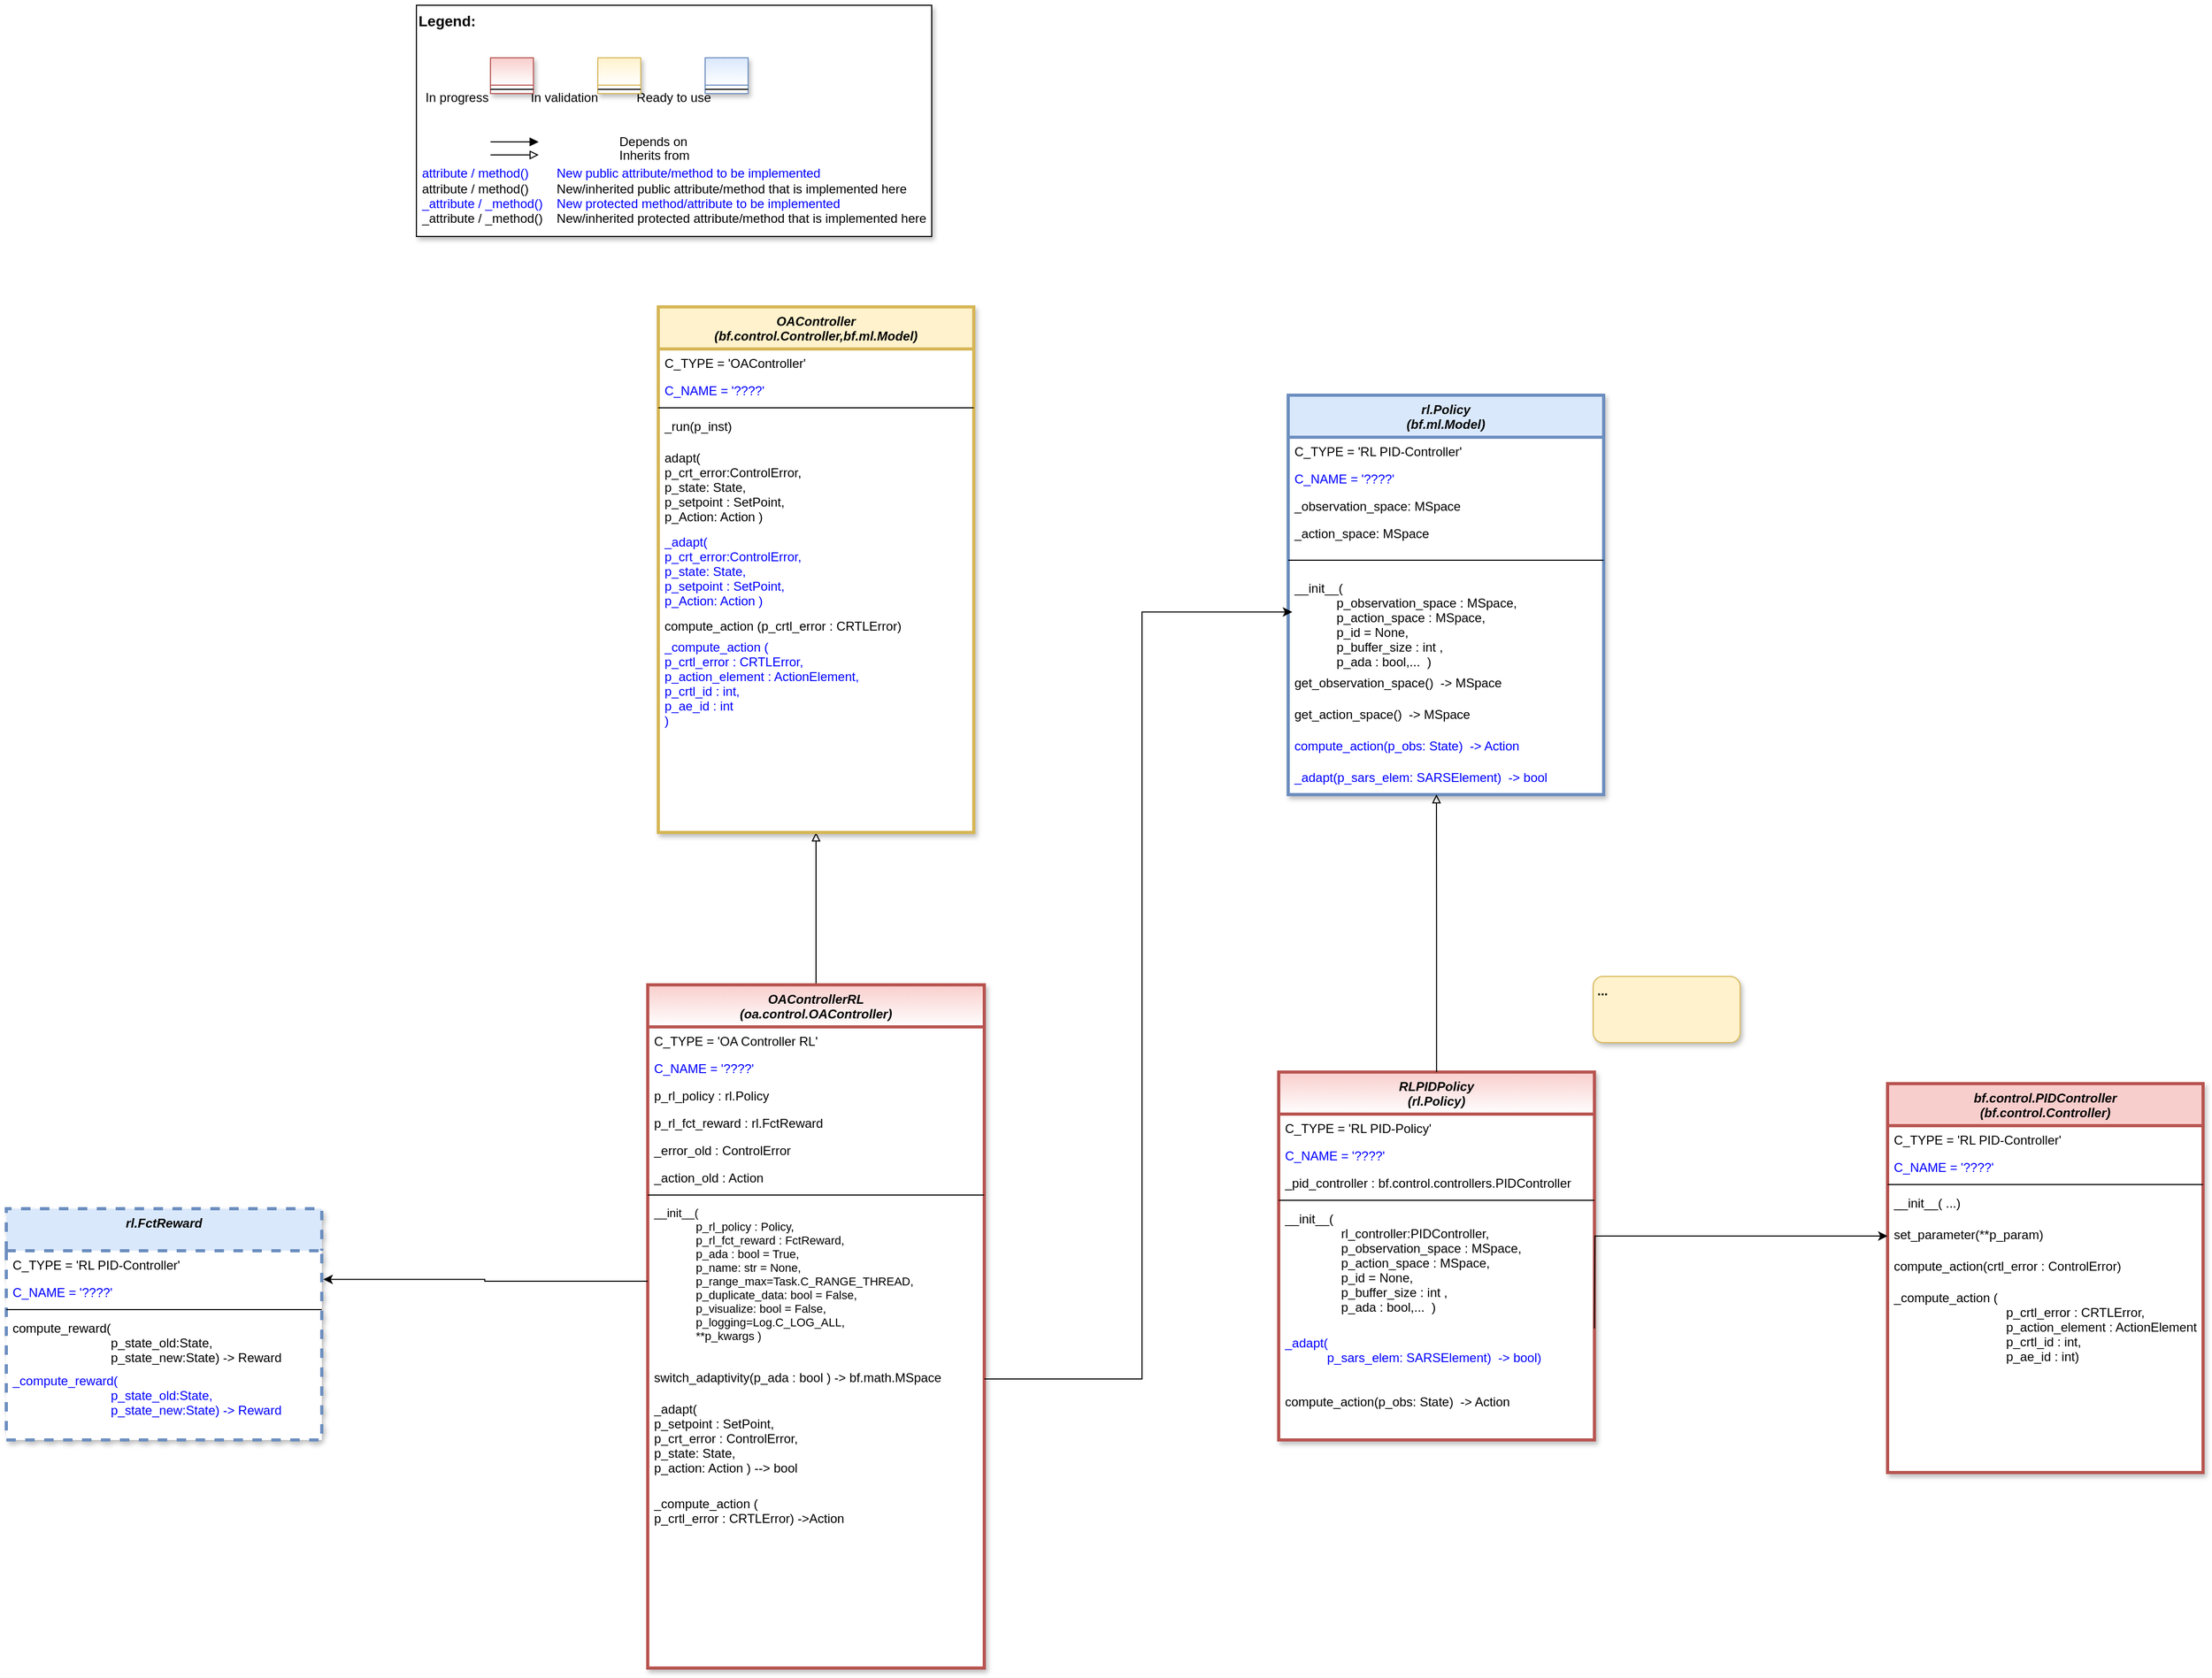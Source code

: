 <mxfile version="24.7.8">
  <diagram id="C5RBs43oDa-KdzZeNtuy" name="Page-1">
    <mxGraphModel dx="4041" dy="1054" grid="1" gridSize="10" guides="1" tooltips="1" connect="1" arrows="1" fold="1" page="1" pageScale="1" pageWidth="2336" pageHeight="1654" math="0" shadow="0">
      <root>
        <mxCell id="WIyWlLk6GJQsqaUBKTNV-0" />
        <mxCell id="WIyWlLk6GJQsqaUBKTNV-1" parent="WIyWlLk6GJQsqaUBKTNV-0" />
        <mxCell id="BeWae3hQQ1d45eF7kmdL-41" value="RLPIDPolicy&#xa;(rl.Policy)" style="swimlane;fontStyle=3;align=center;verticalAlign=top;childLayout=stackLayout;horizontal=1;startSize=40;horizontalStack=0;resizeParent=1;resizeLast=0;collapsible=1;marginBottom=0;rounded=0;shadow=1;strokeWidth=3;fillColor=#f8cecc;strokeColor=#b85450;swimlaneFillColor=#ffffff;gradientColor=#FFFFFF;" parent="WIyWlLk6GJQsqaUBKTNV-1" vertex="1">
          <mxGeometry x="860" y="1055" width="300.21" height="350" as="geometry">
            <mxRectangle x="230" y="140" width="160" height="26" as="alternateBounds" />
          </mxGeometry>
        </mxCell>
        <mxCell id="BeWae3hQQ1d45eF7kmdL-42" value="C_TYPE = &#39;RL PID-Policy&#39;" style="text;align=left;verticalAlign=top;spacingLeft=4;spacingRight=4;overflow=hidden;rotatable=0;points=[[0,0.5],[1,0.5]];portConstraint=eastwest;fontColor=default;" parent="BeWae3hQQ1d45eF7kmdL-41" vertex="1">
          <mxGeometry y="40" width="300.21" height="26" as="geometry" />
        </mxCell>
        <mxCell id="BeWae3hQQ1d45eF7kmdL-43" value="C_NAME = &#39;????&#39;" style="text;align=left;verticalAlign=top;spacingLeft=4;spacingRight=4;overflow=hidden;rotatable=0;points=[[0,0.5],[1,0.5]];portConstraint=eastwest;fontColor=#0000FF;fillColor=none;" parent="BeWae3hQQ1d45eF7kmdL-41" vertex="1">
          <mxGeometry y="66" width="300.21" height="26" as="geometry" />
        </mxCell>
        <mxCell id="hLljpAVa1X0r8kKFUywM-34" value="_pid_controller : bf.control.controllers.PIDController" style="text;align=left;verticalAlign=top;spacingLeft=4;spacingRight=4;overflow=hidden;rotatable=0;points=[[0,0.5],[1,0.5]];portConstraint=eastwest;fontColor=default;" parent="BeWae3hQQ1d45eF7kmdL-41" vertex="1">
          <mxGeometry y="92" width="300.21" height="26" as="geometry" />
        </mxCell>
        <mxCell id="BeWae3hQQ1d45eF7kmdL-44" value="" style="line;html=1;strokeWidth=1;align=left;verticalAlign=middle;spacingTop=-1;spacingLeft=3;spacingRight=3;rotatable=0;labelPosition=right;points=[];portConstraint=eastwest;" parent="BeWae3hQQ1d45eF7kmdL-41" vertex="1">
          <mxGeometry y="118" width="300.21" height="8" as="geometry" />
        </mxCell>
        <mxCell id="plzq9qEc0_SEy0y6B51N-43" value="__init__(&#xa;                rl_controller:PIDController,&#xa;                p_observation_space : MSpace,&#xa;                p_action_space : MSpace,&#xa;                p_id = None,&#xa;                p_buffer_size : int ,&#xa;                p_ada : bool,...  )&#xa;&#xa;" style="text;align=left;verticalAlign=top;spacingLeft=4;spacingRight=4;overflow=hidden;rotatable=0;points=[[0,0.5],[1,0.5]];portConstraint=eastwest;fontColor=default;" parent="BeWae3hQQ1d45eF7kmdL-41" vertex="1">
          <mxGeometry y="126" width="300.21" height="118" as="geometry" />
        </mxCell>
        <mxCell id="plzq9qEc0_SEy0y6B51N-48" value="_adapt(&#xa;            p_sars_elem: SARSElement)  -&gt; bool)&#xa;        &#xa;" style="text;align=left;verticalAlign=top;spacingLeft=4;spacingRight=4;overflow=hidden;rotatable=0;points=[[0,0.5],[1,0.5]];portConstraint=eastwest;fontColor=#0000ff;" parent="BeWae3hQQ1d45eF7kmdL-41" vertex="1">
          <mxGeometry y="244" width="300.21" height="56" as="geometry" />
        </mxCell>
        <mxCell id="plzq9qEc0_SEy0y6B51N-49" value="compute_action(p_obs: State)  -&gt; Action" style="text;align=left;verticalAlign=top;spacingLeft=4;spacingRight=4;overflow=hidden;rotatable=0;points=[[0,0.5],[1,0.5]];portConstraint=eastwest;fontColor=#000000;" parent="BeWae3hQQ1d45eF7kmdL-41" vertex="1">
          <mxGeometry y="300" width="300.21" height="30" as="geometry" />
        </mxCell>
        <mxCell id="fcJVb3HREh7NScvAmxeq-1" value="&lt;font color=&quot;#000000&quot; size=&quot;1&quot;&gt;&lt;b style=&quot;font-size: 14px&quot;&gt;Legend:&lt;br&gt;&lt;/b&gt;&lt;/font&gt;&lt;br&gt;&lt;br&gt;&lt;br&gt;&lt;font color=&quot;#0000ff&quot; style=&quot;font-size: 6px&quot;&gt;&lt;br&gt;&lt;/font&gt;&lt;span style=&quot;color: rgb(0 , 0 , 0)&quot;&gt;&lt;font style=&quot;font-size: 4px&quot;&gt;&amp;nbsp; &amp;nbsp;&lt;/font&gt;&amp;nbsp;In progress&amp;nbsp; &amp;nbsp; &amp;nbsp; &amp;nbsp; &amp;nbsp; &amp;nbsp; In validation&amp;nbsp; &amp;nbsp; &amp;nbsp; &amp;nbsp; &amp;nbsp; &amp;nbsp;Ready to use&lt;/span&gt;&lt;font color=&quot;#000000&quot;&gt;&amp;nbsp;&lt;br&gt;&lt;/font&gt;&lt;font color=&quot;#0000ff&quot;&gt;&lt;br&gt;&lt;br&gt;&lt;br&gt;&lt;br&gt;&amp;nbsp;attribute / method()&amp;nbsp; &amp;nbsp; &amp;nbsp; &amp;nbsp; New public attribute/method to be implemented&lt;/font&gt;&lt;br&gt;&lt;font color=&quot;#000000&quot;&gt;&amp;nbsp;&lt;/font&gt;&lt;font color=&quot;#000000&quot;&gt;attribute / method()&lt;span&gt; &lt;/span&gt;&amp;nbsp; &amp;nbsp; &amp;nbsp; &amp;nbsp;New/inherited public attribute/method that is implemented here&lt;br&gt;&lt;/font&gt;&lt;font color=&quot;#0000ff&quot;&gt;&amp;nbsp;_attribute /&amp;nbsp;&lt;/font&gt;&lt;font color=&quot;#0000ff&quot;&gt;_method()&amp;nbsp; &amp;nbsp; New protected method/attribute to be implemented&lt;/font&gt;&lt;br&gt;&lt;font color=&quot;#000000&quot;&gt;&amp;nbsp;_attribute / _method()&amp;nbsp; &amp;nbsp; New/inherited protected attribute/method that is implemented here&lt;br&gt;&lt;/font&gt;&lt;font color=&quot;#000000&quot;&gt;&lt;br&gt;&lt;br&gt;&lt;br&gt;&lt;br&gt;&lt;br&gt;&lt;/font&gt;" style="text;html=1;align=left;verticalAlign=top;whiteSpace=wrap;rounded=0;fontColor=#006600;strokeColor=#000000;shadow=1;fillColor=#ffffff;" parent="WIyWlLk6GJQsqaUBKTNV-1" vertex="1">
          <mxGeometry x="40.0" y="40" width="490.0" height="220" as="geometry" />
        </mxCell>
        <mxCell id="fcJVb3HREh7NScvAmxeq-2" value="Depends on" style="endArrow=block;html=1;labelPosition=right;verticalLabelPosition=middle;align=left;verticalAlign=middle;endFill=1;fontSize=12;" parent="WIyWlLk6GJQsqaUBKTNV-1" edge="1">
          <mxGeometry x="-1522.915" y="-2130" width="51.042" height="50" as="geometry">
            <mxPoint x="110.418" y="170.003" as="sourcePoint" />
            <mxPoint x="156.201" y="170.003" as="targetPoint" />
            <mxPoint x="98" as="offset" />
            <Array as="points">
              <mxPoint x="130.835" y="170" />
            </Array>
          </mxGeometry>
        </mxCell>
        <mxCell id="fcJVb3HREh7NScvAmxeq-3" value="Inherits from" style="endArrow=block;html=1;labelPosition=right;verticalLabelPosition=middle;align=left;verticalAlign=middle;endFill=0;fontSize=12;" parent="WIyWlLk6GJQsqaUBKTNV-1" edge="1">
          <mxGeometry x="-1522.915" y="-2130" width="51.042" height="50" as="geometry">
            <mxPoint x="110.418" y="182.385" as="sourcePoint" />
            <mxPoint x="156.201" y="182.385" as="targetPoint" />
            <mxPoint x="98" y="1" as="offset" />
          </mxGeometry>
        </mxCell>
        <mxCell id="fcJVb3HREh7NScvAmxeq-4" value="" style="swimlane;fontStyle=3;align=center;verticalAlign=top;childLayout=stackLayout;horizontal=1;startSize=26;horizontalStack=0;resizeParent=1;resizeLast=0;collapsible=1;marginBottom=0;rounded=0;shadow=1;strokeWidth=1;fillColor=#f8cecc;strokeColor=#b85450;gradientColor=#ffffff;swimlaneFillColor=#ffffff;" parent="WIyWlLk6GJQsqaUBKTNV-1" vertex="1">
          <mxGeometry x="110.418" y="90" width="40.833" height="34" as="geometry">
            <mxRectangle x="230" y="140" width="160" height="26" as="alternateBounds" />
          </mxGeometry>
        </mxCell>
        <mxCell id="fcJVb3HREh7NScvAmxeq-5" value="" style="line;html=1;strokeWidth=1;align=left;verticalAlign=middle;spacingTop=-1;spacingLeft=3;spacingRight=3;rotatable=0;labelPosition=right;points=[];portConstraint=eastwest;" parent="fcJVb3HREh7NScvAmxeq-4" vertex="1">
          <mxGeometry y="26" width="40.833" height="8" as="geometry" />
        </mxCell>
        <mxCell id="fcJVb3HREh7NScvAmxeq-6" value="" style="swimlane;fontStyle=3;align=center;verticalAlign=top;childLayout=stackLayout;horizontal=1;startSize=26;horizontalStack=0;resizeParent=1;resizeLast=0;collapsible=1;marginBottom=0;rounded=0;shadow=1;strokeWidth=1;fillColor=#fff2cc;strokeColor=#d6b656;gradientColor=#ffffff;swimlaneFillColor=#ffffff;" parent="WIyWlLk6GJQsqaUBKTNV-1" vertex="1">
          <mxGeometry x="212.502" y="90" width="40.833" height="34" as="geometry">
            <mxRectangle x="230" y="140" width="160" height="26" as="alternateBounds" />
          </mxGeometry>
        </mxCell>
        <mxCell id="fcJVb3HREh7NScvAmxeq-7" value="" style="line;html=1;strokeWidth=1;align=left;verticalAlign=middle;spacingTop=-1;spacingLeft=3;spacingRight=3;rotatable=0;labelPosition=right;points=[];portConstraint=eastwest;" parent="fcJVb3HREh7NScvAmxeq-6" vertex="1">
          <mxGeometry y="26" width="40.833" height="8" as="geometry" />
        </mxCell>
        <mxCell id="fcJVb3HREh7NScvAmxeq-8" value="" style="swimlane;fontStyle=3;align=center;verticalAlign=top;childLayout=stackLayout;horizontal=1;startSize=26;horizontalStack=0;resizeParent=1;resizeLast=0;collapsible=1;marginBottom=0;rounded=0;shadow=1;strokeWidth=1;fillColor=#dae8fc;strokeColor=#6c8ebf;gradientColor=#ffffff;swimlaneFillColor=#ffffff;" parent="WIyWlLk6GJQsqaUBKTNV-1" vertex="1">
          <mxGeometry x="314.585" y="90" width="40.833" height="34" as="geometry">
            <mxRectangle x="230" y="140" width="160" height="26" as="alternateBounds" />
          </mxGeometry>
        </mxCell>
        <mxCell id="fcJVb3HREh7NScvAmxeq-9" value="" style="line;html=1;strokeWidth=1;align=left;verticalAlign=middle;spacingTop=-1;spacingLeft=3;spacingRight=3;rotatable=0;labelPosition=right;points=[];portConstraint=eastwest;" parent="fcJVb3HREh7NScvAmxeq-8" vertex="1">
          <mxGeometry y="26" width="40.833" height="8" as="geometry" />
        </mxCell>
        <mxCell id="ileNQNyZ_AMet26Fjr1Y-8" value="&lt;b style=&quot;border-color: var(--border-color);&quot;&gt;...&lt;br&gt;&lt;/b&gt;" style="rounded=1;whiteSpace=wrap;html=1;align=left;spacingLeft=2;verticalAlign=top;fillColor=#fff2cc;strokeColor=#d6b656;gradientColor=none;shadow=1;" parent="WIyWlLk6GJQsqaUBKTNV-1" vertex="1">
          <mxGeometry x="1159" y="964" width="139.79" height="63" as="geometry" />
        </mxCell>
        <mxCell id="plzq9qEc0_SEy0y6B51N-12" style="edgeStyle=orthogonalEdgeStyle;rounded=0;orthogonalLoop=1;jettySize=auto;html=1;exitX=0.5;exitY=0;exitDx=0;exitDy=0;entryX=0.5;entryY=1;entryDx=0;entryDy=0;endArrow=block;endFill=0;" parent="WIyWlLk6GJQsqaUBKTNV-1" source="hLljpAVa1X0r8kKFUywM-0" target="plzq9qEc0_SEy0y6B51N-0" edge="1">
          <mxGeometry relative="1" as="geometry" />
        </mxCell>
        <mxCell id="hLljpAVa1X0r8kKFUywM-0" value="OAControllerRL&#xa;(oa.control.OAController)" style="swimlane;fontStyle=3;align=center;verticalAlign=top;childLayout=stackLayout;horizontal=1;startSize=40;horizontalStack=0;resizeParent=1;resizeLast=0;collapsible=1;marginBottom=0;rounded=0;shadow=1;strokeWidth=3;fillColor=#f8cecc;strokeColor=#b85450;swimlaneFillColor=#ffffff;gradientColor=#FFFFFF;" parent="WIyWlLk6GJQsqaUBKTNV-1" vertex="1">
          <mxGeometry x="260" y="972" width="320" height="650" as="geometry">
            <mxRectangle x="230" y="140" width="160" height="26" as="alternateBounds" />
          </mxGeometry>
        </mxCell>
        <mxCell id="hLljpAVa1X0r8kKFUywM-1" value="C_TYPE = &#39;OA Controller RL&#39;" style="text;align=left;verticalAlign=top;spacingLeft=4;spacingRight=4;overflow=hidden;rotatable=0;points=[[0,0.5],[1,0.5]];portConstraint=eastwest;fontColor=default;" parent="hLljpAVa1X0r8kKFUywM-0" vertex="1">
          <mxGeometry y="40" width="320" height="26" as="geometry" />
        </mxCell>
        <mxCell id="hLljpAVa1X0r8kKFUywM-2" value="C_NAME = &#39;????&#39;" style="text;align=left;verticalAlign=top;spacingLeft=4;spacingRight=4;overflow=hidden;rotatable=0;points=[[0,0.5],[1,0.5]];portConstraint=eastwest;fontColor=#0000FF;fillColor=none;" parent="hLljpAVa1X0r8kKFUywM-0" vertex="1">
          <mxGeometry y="66" width="320" height="26" as="geometry" />
        </mxCell>
        <mxCell id="plzq9qEc0_SEy0y6B51N-50" value="p_rl_policy : rl.Policy" style="text;align=left;verticalAlign=top;spacingLeft=4;spacingRight=4;overflow=hidden;rotatable=0;points=[[0,0.5],[1,0.5]];portConstraint=eastwest;fontColor=default;" parent="hLljpAVa1X0r8kKFUywM-0" vertex="1">
          <mxGeometry y="92" width="320" height="26" as="geometry" />
        </mxCell>
        <mxCell id="plzq9qEc0_SEy0y6B51N-52" value="p_rl_fct_reward : rl.FctReward" style="text;align=left;verticalAlign=top;spacingLeft=4;spacingRight=4;overflow=hidden;rotatable=0;points=[[0,0.5],[1,0.5]];portConstraint=eastwest;fontColor=default;" parent="hLljpAVa1X0r8kKFUywM-0" vertex="1">
          <mxGeometry y="118" width="320" height="26" as="geometry" />
        </mxCell>
        <mxCell id="u-WltrXke630lkdW_2Hu-0" value="_error_old : ControlError" style="text;align=left;verticalAlign=top;spacingLeft=4;spacingRight=4;overflow=hidden;rotatable=0;points=[[0,0.5],[1,0.5]];portConstraint=eastwest;fontColor=default;" vertex="1" parent="hLljpAVa1X0r8kKFUywM-0">
          <mxGeometry y="144" width="320" height="26" as="geometry" />
        </mxCell>
        <mxCell id="u-WltrXke630lkdW_2Hu-1" value="_action_old : Action" style="text;align=left;verticalAlign=top;spacingLeft=4;spacingRight=4;overflow=hidden;rotatable=0;points=[[0,0.5],[1,0.5]];portConstraint=eastwest;fontColor=default;" vertex="1" parent="hLljpAVa1X0r8kKFUywM-0">
          <mxGeometry y="170" width="320" height="26" as="geometry" />
        </mxCell>
        <mxCell id="hLljpAVa1X0r8kKFUywM-3" value="" style="line;html=1;strokeWidth=1;align=left;verticalAlign=middle;spacingTop=-1;spacingLeft=3;spacingRight=3;rotatable=0;labelPosition=right;points=[];portConstraint=eastwest;" parent="hLljpAVa1X0r8kKFUywM-0" vertex="1">
          <mxGeometry y="196" width="320" height="8" as="geometry" />
        </mxCell>
        <mxCell id="hLljpAVa1X0r8kKFUywM-37" value="__init__( &#xa;             p_rl_policy : Policy,&#xa;                               p_rl_fct_reward : FctReward,&#xa;                               p_ada : bool = True,&#xa;                               p_name: str = None, &#xa;                               p_range_max=Task.C_RANGE_THREAD, &#xa;                               p_duplicate_data: bool = False, &#xa;                               p_visualize: bool = False, &#xa;                               p_logging=Log.C_LOG_ALL, &#xa;             **p_kwargs )&#xa;&#xa;&#xa;" style="text;align=left;verticalAlign=top;spacingLeft=4;spacingRight=4;overflow=hidden;rotatable=0;points=[[0,0.5],[1,0.5]];portConstraint=eastwest;fontColor=default;fontSize=11;labelBackgroundColor=none;" parent="hLljpAVa1X0r8kKFUywM-0" vertex="1">
          <mxGeometry y="204" width="320" height="156" as="geometry" />
        </mxCell>
        <mxCell id="u-WltrXke630lkdW_2Hu-2" value="switch_adaptivity(p_ada : bool ) -&gt; bf.math.MSpace" style="text;align=left;verticalAlign=top;spacingLeft=4;spacingRight=4;overflow=hidden;rotatable=0;points=[[0,0.5],[1,0.5]];portConstraint=eastwest;fontColor=default;" vertex="1" parent="hLljpAVa1X0r8kKFUywM-0">
          <mxGeometry y="360" width="320" height="30" as="geometry" />
        </mxCell>
        <mxCell id="hLljpAVa1X0r8kKFUywM-38" value="_adapt(&#xa;p_setpoint : SetPoint,&#xa;p_crt_error : ControlError,&#xa;p_state: State,&#xa;p_action: Action ) --&gt; bool&#xa;" style="text;align=left;verticalAlign=top;spacingLeft=4;spacingRight=4;overflow=hidden;rotatable=0;points=[[0,0.5],[1,0.5]];portConstraint=eastwest;fontColor=default;" parent="hLljpAVa1X0r8kKFUywM-0" vertex="1">
          <mxGeometry y="390" width="320" height="90" as="geometry" />
        </mxCell>
        <mxCell id="plzq9qEc0_SEy0y6B51N-30" value="_compute_action (&#xa;p_crtl_error : CRTLError) -&gt;Action" style="text;align=left;verticalAlign=top;spacingLeft=4;spacingRight=4;overflow=hidden;rotatable=0;points=[[0,0.5],[1,0.5]];portConstraint=eastwest;fontColor=#000000;" parent="hLljpAVa1X0r8kKFUywM-0" vertex="1">
          <mxGeometry y="480" width="320" height="110" as="geometry" />
        </mxCell>
        <mxCell id="hLljpAVa1X0r8kKFUywM-5" value="bf.control.PIDController &#xa;(bf.control.Controller)" style="swimlane;fontStyle=3;align=center;verticalAlign=top;childLayout=stackLayout;horizontal=1;startSize=40;horizontalStack=0;resizeParent=1;resizeLast=0;collapsible=1;marginBottom=0;rounded=0;shadow=1;strokeWidth=3;fillColor=#f8cecc;strokeColor=#b85450;swimlaneFillColor=#ffffff;" parent="WIyWlLk6GJQsqaUBKTNV-1" vertex="1">
          <mxGeometry x="1439" y="1066" width="300" height="370" as="geometry">
            <mxRectangle x="230" y="140" width="160" height="26" as="alternateBounds" />
          </mxGeometry>
        </mxCell>
        <mxCell id="hLljpAVa1X0r8kKFUywM-6" value="C_TYPE = &#39;RL PID-Controller&#39;" style="text;align=left;verticalAlign=top;spacingLeft=4;spacingRight=4;overflow=hidden;rotatable=0;points=[[0,0.5],[1,0.5]];portConstraint=eastwest;fontColor=default;" parent="hLljpAVa1X0r8kKFUywM-5" vertex="1">
          <mxGeometry y="40" width="300" height="26" as="geometry" />
        </mxCell>
        <mxCell id="hLljpAVa1X0r8kKFUywM-7" value="C_NAME = &#39;????&#39;" style="text;align=left;verticalAlign=top;spacingLeft=4;spacingRight=4;overflow=hidden;rotatable=0;points=[[0,0.5],[1,0.5]];portConstraint=eastwest;fontColor=#0000FF;fillColor=none;" parent="hLljpAVa1X0r8kKFUywM-5" vertex="1">
          <mxGeometry y="66" width="300" height="26" as="geometry" />
        </mxCell>
        <mxCell id="hLljpAVa1X0r8kKFUywM-8" value="" style="line;html=1;strokeWidth=1;align=left;verticalAlign=middle;spacingTop=-1;spacingLeft=3;spacingRight=3;rotatable=0;labelPosition=right;points=[];portConstraint=eastwest;" parent="hLljpAVa1X0r8kKFUywM-5" vertex="1">
          <mxGeometry y="92" width="300" height="8" as="geometry" />
        </mxCell>
        <mxCell id="plzq9qEc0_SEy0y6B51N-20" value="__init__( ...)&#xa;&#xa;&#xa;" style="text;align=left;verticalAlign=top;spacingLeft=4;spacingRight=4;overflow=hidden;rotatable=0;points=[[0,0.5],[1,0.5]];portConstraint=eastwest;fontColor=default;" parent="hLljpAVa1X0r8kKFUywM-5" vertex="1">
          <mxGeometry y="100" width="300" height="30" as="geometry" />
        </mxCell>
        <mxCell id="plzq9qEc0_SEy0y6B51N-21" value="set_parameter(**p_param)&#xa;" style="text;align=left;verticalAlign=top;spacingLeft=4;spacingRight=4;overflow=hidden;rotatable=0;points=[[0,0.5],[1,0.5]];portConstraint=eastwest;fontColor=default;" parent="hLljpAVa1X0r8kKFUywM-5" vertex="1">
          <mxGeometry y="130" width="300" height="30" as="geometry" />
        </mxCell>
        <mxCell id="u-WltrXke630lkdW_2Hu-4" value="compute_action(crtl_error : ControlError)" style="text;align=left;verticalAlign=top;spacingLeft=4;spacingRight=4;overflow=hidden;rotatable=0;points=[[0,0.5],[1,0.5]];portConstraint=eastwest;fontColor=default;" vertex="1" parent="hLljpAVa1X0r8kKFUywM-5">
          <mxGeometry y="160" width="300" height="30" as="geometry" />
        </mxCell>
        <mxCell id="plzq9qEc0_SEy0y6B51N-22" value="_compute_action (&#xa;                                p_crtl_error : CRTLError,&#xa;                                p_action_element : ActionElement,&#xa;                                p_crtl_id : int,&#xa;                                p_ae_id : int)&#xa;&#xa;" style="text;align=left;verticalAlign=top;spacingLeft=4;spacingRight=4;overflow=hidden;rotatable=0;points=[[0,0.5],[1,0.5]];portConstraint=eastwest;fontColor=default;" parent="hLljpAVa1X0r8kKFUywM-5" vertex="1">
          <mxGeometry y="190" width="300" height="100" as="geometry" />
        </mxCell>
        <mxCell id="hLljpAVa1X0r8kKFUywM-10" value="rl.Policy&#xa;(bf.ml.Model)" style="swimlane;fontStyle=3;align=center;verticalAlign=top;childLayout=stackLayout;horizontal=1;startSize=40;horizontalStack=0;resizeParent=1;resizeLast=0;collapsible=1;marginBottom=0;rounded=0;shadow=1;strokeWidth=3;fillColor=#dae8fc;strokeColor=#6c8ebf;swimlaneFillColor=#ffffff;" parent="WIyWlLk6GJQsqaUBKTNV-1" vertex="1">
          <mxGeometry x="869" y="411" width="300" height="380" as="geometry">
            <mxRectangle x="230" y="140" width="160" height="26" as="alternateBounds" />
          </mxGeometry>
        </mxCell>
        <mxCell id="hLljpAVa1X0r8kKFUywM-11" value="C_TYPE = &#39;RL PID-Controller&#39;" style="text;align=left;verticalAlign=top;spacingLeft=4;spacingRight=4;overflow=hidden;rotatable=0;points=[[0,0.5],[1,0.5]];portConstraint=eastwest;fontColor=default;" parent="hLljpAVa1X0r8kKFUywM-10" vertex="1">
          <mxGeometry y="40" width="300" height="26" as="geometry" />
        </mxCell>
        <mxCell id="hLljpAVa1X0r8kKFUywM-12" value="C_NAME = &#39;????&#39;&#xa;&#xa;" style="text;align=left;verticalAlign=top;spacingLeft=4;spacingRight=4;overflow=hidden;rotatable=0;points=[[0,0.5],[1,0.5]];portConstraint=eastwest;fontColor=#0000FF;fillColor=none;" parent="hLljpAVa1X0r8kKFUywM-10" vertex="1">
          <mxGeometry y="66" width="300" height="26" as="geometry" />
        </mxCell>
        <mxCell id="plzq9qEc0_SEy0y6B51N-33" value="_observation_space: MSpace&#xa;" style="text;align=left;verticalAlign=top;spacingLeft=4;spacingRight=4;overflow=hidden;rotatable=0;points=[[0,0.5],[1,0.5]];portConstraint=eastwest;fontColor=default;fillColor=none;" parent="hLljpAVa1X0r8kKFUywM-10" vertex="1">
          <mxGeometry y="92" width="300" height="26" as="geometry" />
        </mxCell>
        <mxCell id="plzq9qEc0_SEy0y6B51N-34" value="_action_space: MSpace&#xa;" style="text;align=left;verticalAlign=top;spacingLeft=4;spacingRight=4;overflow=hidden;rotatable=0;points=[[0,0.5],[1,0.5]];portConstraint=eastwest;fontColor=#000000;fillColor=none;" parent="hLljpAVa1X0r8kKFUywM-10" vertex="1">
          <mxGeometry y="118" width="300" height="26" as="geometry" />
        </mxCell>
        <mxCell id="hLljpAVa1X0r8kKFUywM-13" value="" style="line;html=1;strokeWidth=1;align=left;verticalAlign=middle;spacingTop=-1;spacingLeft=3;spacingRight=3;rotatable=0;labelPosition=right;points=[];portConstraint=eastwest;" parent="hLljpAVa1X0r8kKFUywM-10" vertex="1">
          <mxGeometry y="144" width="300" height="26" as="geometry" />
        </mxCell>
        <mxCell id="plzq9qEc0_SEy0y6B51N-32" value="__init__(&#xa;            p_observation_space : MSpace,&#xa;                              p_action_space : MSpace,&#xa;                              p_id = None,&#xa;                              p_buffer_size : int ,&#xa;                              p_ada : bool,...  )&#xa;&#xa;" style="text;align=left;verticalAlign=top;spacingLeft=4;spacingRight=4;overflow=hidden;rotatable=0;points=[[0,0.5],[1,0.5]];portConstraint=eastwest;fontColor=default;" parent="hLljpAVa1X0r8kKFUywM-10" vertex="1">
          <mxGeometry y="170" width="300" height="90" as="geometry" />
        </mxCell>
        <mxCell id="plzq9qEc0_SEy0y6B51N-35" value="get_observation_space()  -&gt; MSpace&#xa;" style="text;align=left;verticalAlign=top;spacingLeft=4;spacingRight=4;overflow=hidden;rotatable=0;points=[[0,0.5],[1,0.5]];portConstraint=eastwest;fontColor=default;" parent="hLljpAVa1X0r8kKFUywM-10" vertex="1">
          <mxGeometry y="260" width="300" height="30" as="geometry" />
        </mxCell>
        <mxCell id="plzq9qEc0_SEy0y6B51N-36" value="get_action_space()  -&gt; MSpace&#xa;" style="text;align=left;verticalAlign=top;spacingLeft=4;spacingRight=4;overflow=hidden;rotatable=0;points=[[0,0.5],[1,0.5]];portConstraint=eastwest;fontColor=default;" parent="hLljpAVa1X0r8kKFUywM-10" vertex="1">
          <mxGeometry y="290" width="300" height="30" as="geometry" />
        </mxCell>
        <mxCell id="plzq9qEc0_SEy0y6B51N-37" value="compute_action(p_obs: State)  -&gt; Action" style="text;align=left;verticalAlign=top;spacingLeft=4;spacingRight=4;overflow=hidden;rotatable=0;points=[[0,0.5],[1,0.5]];portConstraint=eastwest;fontColor=#0000ff;" parent="hLljpAVa1X0r8kKFUywM-10" vertex="1">
          <mxGeometry y="320" width="300" height="30" as="geometry" />
        </mxCell>
        <mxCell id="plzq9qEc0_SEy0y6B51N-38" value="_adapt(p_sars_elem: SARSElement)  -&gt; bool" style="text;align=left;verticalAlign=top;spacingLeft=4;spacingRight=4;overflow=hidden;rotatable=0;points=[[0,0.5],[1,0.5]];portConstraint=eastwest;fontColor=#0000ff;" parent="hLljpAVa1X0r8kKFUywM-10" vertex="1">
          <mxGeometry y="350" width="300" height="30" as="geometry" />
        </mxCell>
        <mxCell id="hLljpAVa1X0r8kKFUywM-19" value="rl.FctReward" style="swimlane;fontStyle=3;align=center;verticalAlign=top;childLayout=stackLayout;horizontal=1;startSize=40;horizontalStack=0;resizeParent=1;resizeLast=0;collapsible=1;marginBottom=0;rounded=0;shadow=1;strokeWidth=3;fillColor=#dae8fc;strokeColor=#6c8ebf;swimlaneFillColor=#ffffff;dashed=1;" parent="WIyWlLk6GJQsqaUBKTNV-1" vertex="1">
          <mxGeometry x="-350" y="1185" width="300" height="220" as="geometry">
            <mxRectangle x="230" y="140" width="160" height="26" as="alternateBounds" />
          </mxGeometry>
        </mxCell>
        <mxCell id="hLljpAVa1X0r8kKFUywM-20" value="C_TYPE = &#39;RL PID-Controller&#39;" style="text;align=left;verticalAlign=top;spacingLeft=4;spacingRight=4;overflow=hidden;rotatable=0;points=[[0,0.5],[1,0.5]];portConstraint=eastwest;fontColor=default;" parent="hLljpAVa1X0r8kKFUywM-19" vertex="1">
          <mxGeometry y="40" width="300" height="26" as="geometry" />
        </mxCell>
        <mxCell id="hLljpAVa1X0r8kKFUywM-21" value="C_NAME = &#39;????&#39;" style="text;align=left;verticalAlign=top;spacingLeft=4;spacingRight=4;overflow=hidden;rotatable=0;points=[[0,0.5],[1,0.5]];portConstraint=eastwest;fontColor=#0000FF;fillColor=none;" parent="hLljpAVa1X0r8kKFUywM-19" vertex="1">
          <mxGeometry y="66" width="300" height="26" as="geometry" />
        </mxCell>
        <mxCell id="hLljpAVa1X0r8kKFUywM-22" value="" style="line;html=1;strokeWidth=1;align=left;verticalAlign=middle;spacingTop=-1;spacingLeft=3;spacingRight=3;rotatable=0;labelPosition=right;points=[];portConstraint=eastwest;" parent="hLljpAVa1X0r8kKFUywM-19" vertex="1">
          <mxGeometry y="92" width="300" height="8" as="geometry" />
        </mxCell>
        <mxCell id="plzq9qEc0_SEy0y6B51N-55" value="compute_reward(&#xa;                            p_state_old:State,&#xa;                            p_state_new:State) -&gt; Reward" style="text;align=left;verticalAlign=top;spacingLeft=4;spacingRight=4;overflow=hidden;rotatable=0;points=[[0,0.5],[1,0.5]];portConstraint=eastwest;fontColor=default;" parent="hLljpAVa1X0r8kKFUywM-19" vertex="1">
          <mxGeometry y="100" width="300" height="50" as="geometry" />
        </mxCell>
        <mxCell id="plzq9qEc0_SEy0y6B51N-56" value="_compute_reward(&#xa;                            p_state_old:State,&#xa;                            p_state_new:State) -&gt; Reward" style="text;align=left;verticalAlign=top;spacingLeft=4;spacingRight=4;overflow=hidden;rotatable=0;points=[[0,0.5],[1,0.5]];portConstraint=eastwest;fontColor=#0000ff;" parent="hLljpAVa1X0r8kKFUywM-19" vertex="1">
          <mxGeometry y="150" width="300" height="50" as="geometry" />
        </mxCell>
        <mxCell id="plzq9qEc0_SEy0y6B51N-0" value="OAController &#xa;(bf.control.Controller,bf.ml.Model)" style="swimlane;fontStyle=3;align=center;verticalAlign=top;childLayout=stackLayout;horizontal=1;startSize=40;horizontalStack=0;resizeParent=1;resizeLast=0;collapsible=1;marginBottom=0;rounded=0;shadow=1;strokeWidth=3;fillColor=#fff2cc;strokeColor=#d6b656;swimlaneFillColor=#ffffff;" parent="WIyWlLk6GJQsqaUBKTNV-1" vertex="1">
          <mxGeometry x="270" y="327" width="300" height="500" as="geometry">
            <mxRectangle x="230" y="140" width="160" height="26" as="alternateBounds" />
          </mxGeometry>
        </mxCell>
        <mxCell id="plzq9qEc0_SEy0y6B51N-1" value="C_TYPE = &#39;OAController&#39;" style="text;align=left;verticalAlign=top;spacingLeft=4;spacingRight=4;overflow=hidden;rotatable=0;points=[[0,0.5],[1,0.5]];portConstraint=eastwest;fontColor=default;" parent="plzq9qEc0_SEy0y6B51N-0" vertex="1">
          <mxGeometry y="40" width="300" height="26" as="geometry" />
        </mxCell>
        <mxCell id="plzq9qEc0_SEy0y6B51N-2" value="C_NAME = &#39;????&#39;" style="text;align=left;verticalAlign=top;spacingLeft=4;spacingRight=4;overflow=hidden;rotatable=0;points=[[0,0.5],[1,0.5]];portConstraint=eastwest;fontColor=#0000FF;fillColor=none;" parent="plzq9qEc0_SEy0y6B51N-0" vertex="1">
          <mxGeometry y="66" width="300" height="26" as="geometry" />
        </mxCell>
        <mxCell id="plzq9qEc0_SEy0y6B51N-3" value="" style="line;html=1;strokeWidth=1;align=left;verticalAlign=middle;spacingTop=-1;spacingLeft=3;spacingRight=3;rotatable=0;labelPosition=right;points=[];portConstraint=eastwest;" parent="plzq9qEc0_SEy0y6B51N-0" vertex="1">
          <mxGeometry y="92" width="300" height="8" as="geometry" />
        </mxCell>
        <mxCell id="plzq9qEc0_SEy0y6B51N-16" value="_run(p_inst)" style="text;align=left;verticalAlign=top;spacingLeft=4;spacingRight=4;overflow=hidden;rotatable=0;points=[[0,0.5],[1,0.5]];portConstraint=eastwest;fontColor=default;" parent="plzq9qEc0_SEy0y6B51N-0" vertex="1">
          <mxGeometry y="100" width="300" height="30" as="geometry" />
        </mxCell>
        <mxCell id="plzq9qEc0_SEy0y6B51N-5" value="adapt(&#xa;p_crt_error:ControlError,&#xa;p_state: State,&#xa;p_setpoint : SetPoint,&#xa;p_Action: Action )" style="text;align=left;verticalAlign=top;spacingLeft=4;spacingRight=4;overflow=hidden;rotatable=0;points=[[0,0.5],[1,0.5]];portConstraint=eastwest;fontColor=default;" parent="plzq9qEc0_SEy0y6B51N-0" vertex="1">
          <mxGeometry y="130" width="300" height="80" as="geometry" />
        </mxCell>
        <mxCell id="plzq9qEc0_SEy0y6B51N-14" value="_adapt(&#xa;p_crt_error:ControlError,&#xa;p_state: State,&#xa;p_setpoint : SetPoint,&#xa;p_Action: Action )" style="text;align=left;verticalAlign=top;spacingLeft=4;spacingRight=4;overflow=hidden;rotatable=0;points=[[0,0.5],[1,0.5]];portConstraint=eastwest;fontColor=#0000ff;" parent="plzq9qEc0_SEy0y6B51N-0" vertex="1">
          <mxGeometry y="210" width="300" height="80" as="geometry" />
        </mxCell>
        <mxCell id="plzq9qEc0_SEy0y6B51N-23" value="compute_action (p_crtl_error : CRTLError)" style="text;align=left;verticalAlign=top;spacingLeft=4;spacingRight=4;overflow=hidden;rotatable=0;points=[[0,0.5],[1,0.5]];portConstraint=eastwest;fontColor=default;" parent="plzq9qEc0_SEy0y6B51N-0" vertex="1">
          <mxGeometry y="290" width="300" height="20" as="geometry" />
        </mxCell>
        <mxCell id="plzq9qEc0_SEy0y6B51N-24" value="_compute_action (&#xa;p_crtl_error : CRTLError,&#xa;p_action_element : ActionElement,&#xa;p_crtl_id : int,&#xa;p_ae_id : int&#xa;)" style="text;align=left;verticalAlign=top;spacingLeft=4;spacingRight=4;overflow=hidden;rotatable=0;points=[[0,0.5],[1,0.5]];portConstraint=eastwest;fontColor=#0000ff;" parent="plzq9qEc0_SEy0y6B51N-0" vertex="1">
          <mxGeometry y="310" width="300" height="110" as="geometry" />
        </mxCell>
        <mxCell id="plzq9qEc0_SEy0y6B51N-40" style="edgeStyle=orthogonalEdgeStyle;rounded=0;orthogonalLoop=1;jettySize=auto;html=1;exitX=0.5;exitY=0;exitDx=0;exitDy=0;entryX=0.47;entryY=0.993;entryDx=0;entryDy=0;entryPerimeter=0;endArrow=block;endFill=0;" parent="WIyWlLk6GJQsqaUBKTNV-1" source="BeWae3hQQ1d45eF7kmdL-41" target="plzq9qEc0_SEy0y6B51N-38" edge="1">
          <mxGeometry relative="1" as="geometry" />
        </mxCell>
        <mxCell id="plzq9qEc0_SEy0y6B51N-42" style="edgeStyle=orthogonalEdgeStyle;rounded=0;orthogonalLoop=1;jettySize=auto;html=1;exitX=1;exitY=0.5;exitDx=0;exitDy=0;entryX=0;entryY=0.5;entryDx=0;entryDy=0;" parent="WIyWlLk6GJQsqaUBKTNV-1" target="plzq9qEc0_SEy0y6B51N-21" edge="1">
          <mxGeometry relative="1" as="geometry">
            <mxPoint x="1160.21" y="1299" as="sourcePoint" />
          </mxGeometry>
        </mxCell>
        <mxCell id="plzq9qEc0_SEy0y6B51N-51" style="edgeStyle=orthogonalEdgeStyle;rounded=0;orthogonalLoop=1;jettySize=auto;html=1;exitX=1;exitY=0.5;exitDx=0;exitDy=0;entryX=0.013;entryY=0.403;entryDx=0;entryDy=0;entryPerimeter=0;" parent="WIyWlLk6GJQsqaUBKTNV-1" target="plzq9qEc0_SEy0y6B51N-32" edge="1">
          <mxGeometry relative="1" as="geometry">
            <mxPoint x="580" y="1347" as="sourcePoint" />
            <Array as="points">
              <mxPoint x="730" y="1347" />
              <mxPoint x="730" y="617" />
            </Array>
          </mxGeometry>
        </mxCell>
        <mxCell id="plzq9qEc0_SEy0y6B51N-54" style="edgeStyle=orthogonalEdgeStyle;rounded=0;orthogonalLoop=1;jettySize=auto;html=1;exitX=0;exitY=0.5;exitDx=0;exitDy=0;entryX=1.005;entryY=0.048;entryDx=0;entryDy=0;entryPerimeter=0;" parent="WIyWlLk6GJQsqaUBKTNV-1" source="hLljpAVa1X0r8kKFUywM-37" target="hLljpAVa1X0r8kKFUywM-21" edge="1">
          <mxGeometry relative="1" as="geometry" />
        </mxCell>
      </root>
    </mxGraphModel>
  </diagram>
</mxfile>
